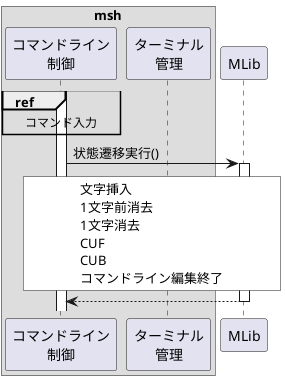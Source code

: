 @startuml

box "msh"
    participant "コマンドライン\n制御" as clctrl
    participant "ターミナル\n管理"     as termmng
end box
participant "MLib" as mlib

activate clctrl
ref over clctrl: コマンド入力

clctrl -> mlib: 状態遷移実行()
activate mlib
rnote over clctrl, mlib #FFFFFF
    文字挿入
    1文字前消去
    1文字消去
    CUF
    CUB
    コマンドライン編集終了
end note
clctrl <-- mlib:
deactivate mlib

@enduml

